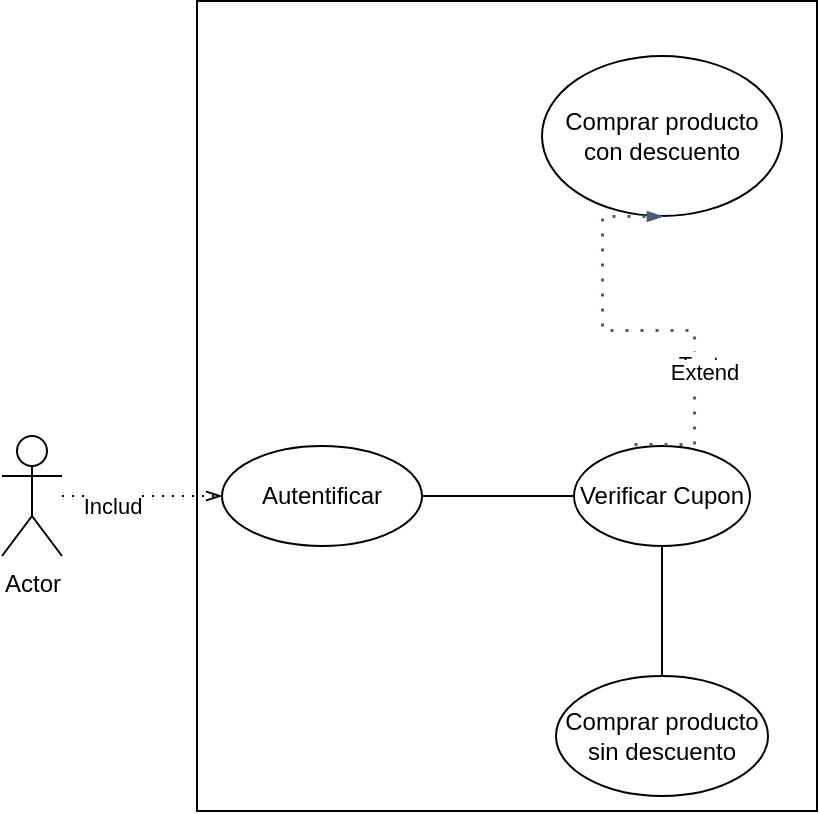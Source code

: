 <mxfile version="26.0.16">
  <diagram name="Página-1" id="Ozaj9KtFnUqV6dgMVkIT">
    <mxGraphModel dx="1434" dy="782" grid="1" gridSize="10" guides="1" tooltips="1" connect="1" arrows="1" fold="1" page="1" pageScale="1" pageWidth="827" pageHeight="1169" math="0" shadow="0">
      <root>
        <mxCell id="0" />
        <mxCell id="1" parent="0" />
        <mxCell id="Cn9_VNKBqU6tYOXefli3-2" value="" style="rounded=0;whiteSpace=wrap;html=1;rotation=-90;fillColor=default;fillStyle=dashed;" vertex="1" parent="1">
          <mxGeometry x="220" y="110" width="405" height="310" as="geometry" />
        </mxCell>
        <mxCell id="Cn9_VNKBqU6tYOXefli3-3" value="Actor" style="shape=umlActor;verticalLabelPosition=bottom;verticalAlign=top;html=1;outlineConnect=0;" vertex="1" parent="1">
          <mxGeometry x="170" y="280" width="30" height="60" as="geometry" />
        </mxCell>
        <mxCell id="Cn9_VNKBqU6tYOXefli3-6" value="Autentificar" style="ellipse;whiteSpace=wrap;html=1;" vertex="1" parent="1">
          <mxGeometry x="280" y="285" width="100" height="50" as="geometry" />
        </mxCell>
        <mxCell id="Cn9_VNKBqU6tYOXefli3-10" value="Verificar Cupon" style="ellipse;whiteSpace=wrap;html=1;" vertex="1" parent="1">
          <mxGeometry x="456" y="285" width="88" height="50" as="geometry" />
        </mxCell>
        <mxCell id="Cn9_VNKBqU6tYOXefli3-11" value="" style="endArrow=none;html=1;rounded=0;exitX=1;exitY=0.5;exitDx=0;exitDy=0;" edge="1" parent="1" source="Cn9_VNKBqU6tYOXefli3-6" target="Cn9_VNKBqU6tYOXefli3-10">
          <mxGeometry width="50" height="50" relative="1" as="geometry">
            <mxPoint x="410" y="340" as="sourcePoint" />
            <mxPoint x="460" y="290" as="targetPoint" />
          </mxGeometry>
        </mxCell>
        <mxCell id="Cn9_VNKBqU6tYOXefli3-19" value="Comprar producto con descuento" style="ellipse;whiteSpace=wrap;html=1;" vertex="1" parent="1">
          <mxGeometry x="440" y="90" width="120" height="80" as="geometry" />
        </mxCell>
        <mxCell id="Cn9_VNKBqU6tYOXefli3-20" value="Comprar producto sin descuento" style="ellipse;whiteSpace=wrap;html=1;" vertex="1" parent="1">
          <mxGeometry x="447" y="400" width="106" height="60" as="geometry" />
        </mxCell>
        <mxCell id="Cn9_VNKBqU6tYOXefli3-23" value="" style="endArrow=none;html=1;rounded=0;" edge="1" parent="1" source="Cn9_VNKBqU6tYOXefli3-20" target="Cn9_VNKBqU6tYOXefli3-10">
          <mxGeometry width="50" height="50" relative="1" as="geometry">
            <mxPoint x="460" y="380" as="sourcePoint" />
            <mxPoint x="510" y="330" as="targetPoint" />
          </mxGeometry>
        </mxCell>
        <mxCell id="Cn9_VNKBqU6tYOXefli3-28" value="" style="endArrow=blockThin;html=1;strokeColor=#475E75;bendable=1;rounded=0;endFill=1;endSize=4;edgeStyle=entityRelationEdgeStyle;startArrow=none;startFill=0;startSize=4;jumpStyle=none;jumpSize=0;targetPerimeterSpacing=15;dashed=1;strokeWidth=1.5;dashPattern=1 4;exitX=0.341;exitY=-0.02;exitDx=0;exitDy=0;entryX=0.5;entryY=1;entryDx=0;entryDy=0;exitPerimeter=0;" edge="1" parent="1" source="Cn9_VNKBqU6tYOXefli3-10" target="Cn9_VNKBqU6tYOXefli3-19">
          <mxGeometry width="50" height="50" relative="1" as="geometry">
            <mxPoint x="551" y="330" as="sourcePoint" />
            <mxPoint x="567" y="160" as="targetPoint" />
            <Array as="points">
              <mxPoint x="547" y="290" />
            </Array>
          </mxGeometry>
        </mxCell>
        <mxCell id="Cn9_VNKBqU6tYOXefli3-31" value="Text" style="edgeLabel;html=1;align=center;verticalAlign=middle;resizable=0;points=[];" vertex="1" connectable="0" parent="Cn9_VNKBqU6tYOXefli3-28">
          <mxGeometry x="-0.364" y="-2" relative="1" as="geometry">
            <mxPoint as="offset" />
          </mxGeometry>
        </mxCell>
        <mxCell id="Cn9_VNKBqU6tYOXefli3-33" value="Extend" style="edgeLabel;html=1;align=center;verticalAlign=middle;resizable=0;points=[];" vertex="1" connectable="0" parent="Cn9_VNKBqU6tYOXefli3-28">
          <mxGeometry x="-0.4" y="-5" relative="1" as="geometry">
            <mxPoint as="offset" />
          </mxGeometry>
        </mxCell>
        <mxCell id="Cn9_VNKBqU6tYOXefli3-29" value="" style="edgeStyle=elbowEdgeStyle;fontSize=12;html=1;endFill=0;startFill=0;endSize=6;startSize=6;dashed=1;dashPattern=1 4;endArrow=openThin;startArrow=none;rounded=0;entryX=0;entryY=0.5;entryDx=0;entryDy=0;elbow=horizontal;" edge="1" parent="1" source="Cn9_VNKBqU6tYOXefli3-3" target="Cn9_VNKBqU6tYOXefli3-6">
          <mxGeometry width="160" relative="1" as="geometry">
            <mxPoint x="190" y="310" as="sourcePoint" />
            <mxPoint x="350" y="310" as="targetPoint" />
          </mxGeometry>
        </mxCell>
        <mxCell id="Cn9_VNKBqU6tYOXefli3-30" value="Includ" style="edgeLabel;html=1;align=center;verticalAlign=middle;resizable=0;points=[];" vertex="1" connectable="0" parent="Cn9_VNKBqU6tYOXefli3-29">
          <mxGeometry x="-0.375" y="-5" relative="1" as="geometry">
            <mxPoint as="offset" />
          </mxGeometry>
        </mxCell>
      </root>
    </mxGraphModel>
  </diagram>
</mxfile>
